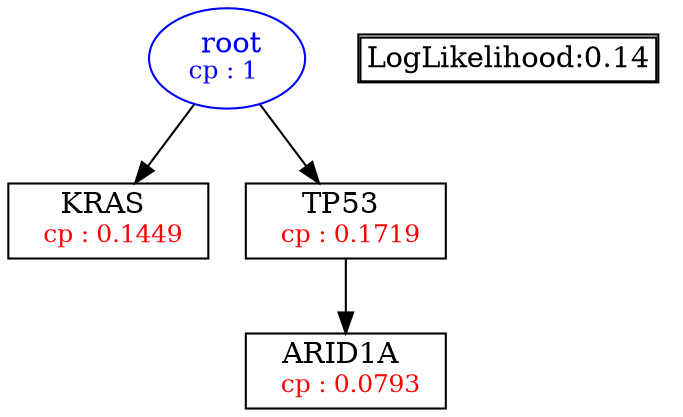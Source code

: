 digraph tree {
    "root" [label=<<font color='Blue'> root</font><br/><font color='Blue' POINT-SIZE='12'>cp : 1 </font>>, shape=oval, color=Blue];
    "S1" [label =<KRAS <br/> <font color='Red' POINT-SIZE='12'> cp : 0.1449 </font>>, shape=box];
    "S2" [label =<TP53 <br/> <font color='Red' POINT-SIZE='12'> cp : 0.1719 </font>>, shape=box];
    "S3" [label =<ARID1A <br/> <font color='Red' POINT-SIZE='12'> cp : 0.0793 </font>>, shape=box];
    "root" -> "S1";
    "root" -> "S2";
    "S2" -> "S3";

    node[shape=plaintext]
    fontsize="10"
    struct1 [label=
    <<TABLE BORDER="1" CELLBORDER="1" CELLSPACING="0" >
    <TR><TD ALIGN="LEFT">LogLikelihood:0.14</TD></TR>
    </TABLE>>];

}
